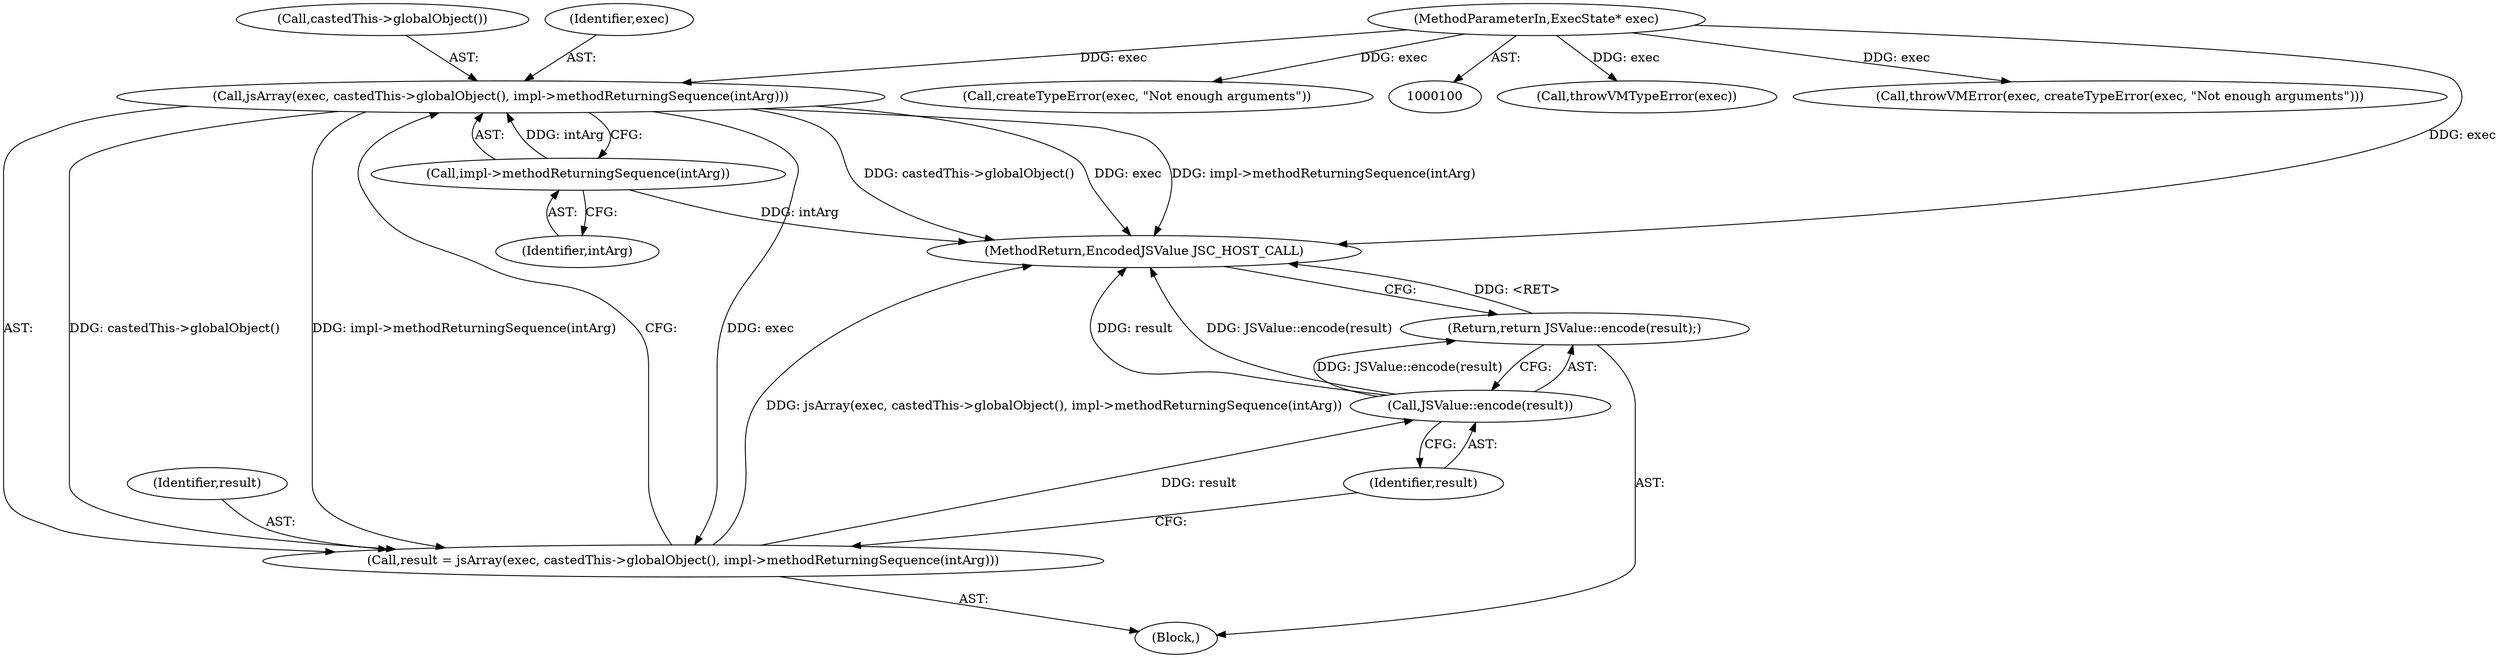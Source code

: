 digraph "0_Chrome_b944f670bb7a8a919daac497a4ea0536c954c201_32@pointer" {
"1000146" [label="(Call,jsArray(exec, castedThis->globalObject(), impl->methodReturningSequence(intArg)))"];
"1000101" [label="(MethodParameterIn,ExecState* exec)"];
"1000149" [label="(Call,impl->methodReturningSequence(intArg))"];
"1000144" [label="(Call,result = jsArray(exec, castedThis->globalObject(), impl->methodReturningSequence(intArg)))"];
"1000152" [label="(Call,JSValue::encode(result))"];
"1000151" [label="(Return,return JSValue::encode(result);)"];
"1000154" [label="(MethodReturn,EncodedJSValue JSC_HOST_CALL)"];
"1000150" [label="(Identifier,intArg)"];
"1000152" [label="(Call,JSValue::encode(result))"];
"1000113" [label="(Call,throwVMTypeError(exec))"];
"1000145" [label="(Identifier,result)"];
"1000132" [label="(Call,throwVMError(exec, createTypeError(exec, \"Not enough arguments\")))"];
"1000102" [label="(Block,)"];
"1000148" [label="(Call,castedThis->globalObject())"];
"1000146" [label="(Call,jsArray(exec, castedThis->globalObject(), impl->methodReturningSequence(intArg)))"];
"1000153" [label="(Identifier,result)"];
"1000151" [label="(Return,return JSValue::encode(result);)"];
"1000134" [label="(Call,createTypeError(exec, \"Not enough arguments\"))"];
"1000149" [label="(Call,impl->methodReturningSequence(intArg))"];
"1000147" [label="(Identifier,exec)"];
"1000101" [label="(MethodParameterIn,ExecState* exec)"];
"1000144" [label="(Call,result = jsArray(exec, castedThis->globalObject(), impl->methodReturningSequence(intArg)))"];
"1000146" -> "1000144"  [label="AST: "];
"1000146" -> "1000149"  [label="CFG: "];
"1000147" -> "1000146"  [label="AST: "];
"1000148" -> "1000146"  [label="AST: "];
"1000149" -> "1000146"  [label="AST: "];
"1000144" -> "1000146"  [label="CFG: "];
"1000146" -> "1000154"  [label="DDG: impl->methodReturningSequence(intArg)"];
"1000146" -> "1000154"  [label="DDG: castedThis->globalObject()"];
"1000146" -> "1000154"  [label="DDG: exec"];
"1000146" -> "1000144"  [label="DDG: exec"];
"1000146" -> "1000144"  [label="DDG: castedThis->globalObject()"];
"1000146" -> "1000144"  [label="DDG: impl->methodReturningSequence(intArg)"];
"1000101" -> "1000146"  [label="DDG: exec"];
"1000149" -> "1000146"  [label="DDG: intArg"];
"1000101" -> "1000100"  [label="AST: "];
"1000101" -> "1000154"  [label="DDG: exec"];
"1000101" -> "1000113"  [label="DDG: exec"];
"1000101" -> "1000132"  [label="DDG: exec"];
"1000101" -> "1000134"  [label="DDG: exec"];
"1000149" -> "1000150"  [label="CFG: "];
"1000150" -> "1000149"  [label="AST: "];
"1000149" -> "1000154"  [label="DDG: intArg"];
"1000144" -> "1000102"  [label="AST: "];
"1000145" -> "1000144"  [label="AST: "];
"1000153" -> "1000144"  [label="CFG: "];
"1000144" -> "1000154"  [label="DDG: jsArray(exec, castedThis->globalObject(), impl->methodReturningSequence(intArg))"];
"1000144" -> "1000152"  [label="DDG: result"];
"1000152" -> "1000151"  [label="AST: "];
"1000152" -> "1000153"  [label="CFG: "];
"1000153" -> "1000152"  [label="AST: "];
"1000151" -> "1000152"  [label="CFG: "];
"1000152" -> "1000154"  [label="DDG: JSValue::encode(result)"];
"1000152" -> "1000154"  [label="DDG: result"];
"1000152" -> "1000151"  [label="DDG: JSValue::encode(result)"];
"1000151" -> "1000102"  [label="AST: "];
"1000154" -> "1000151"  [label="CFG: "];
"1000151" -> "1000154"  [label="DDG: <RET>"];
}
